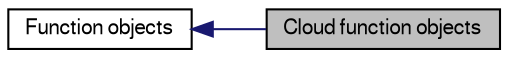 digraph "Cloud function objects"
{
  bgcolor="transparent";
  edge [fontname="FreeSans",fontsize="10",labelfontname="FreeSans",labelfontsize="10"];
  node [fontname="FreeSans",fontsize="10",shape=record];
  rankdir=LR;
  Node0 [label="Cloud function objects",height=0.2,width=0.4,color="black", fillcolor="grey75", style="filled" fontcolor="black"];
  Node1 [label="Function objects",height=0.2,width=0.4,color="black",URL="$a10341.html"];
  Node1->Node0 [shape=plaintext, color="midnightblue", dir="back", style="solid"];
}

